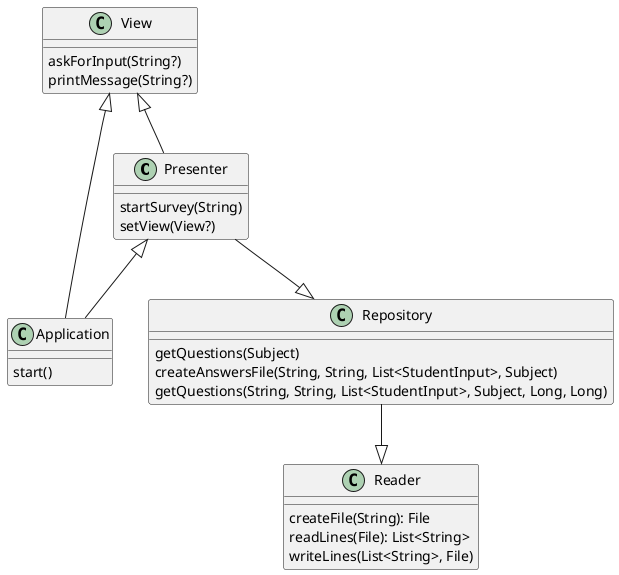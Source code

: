 @startuml
Presenter <|-- Application
View <|-- Application
View <|-- Presenter
Presenter --|> Repository
Repository --|> Reader

Application : start()

Presenter : startSurvey(String)
Presenter : setView(View?)

Reader : createFile(String): File
Reader : readLines(File): List<String>
Reader : writeLines(List<String>, File)

Repository : getQuestions(Subject)
Repository : createAnswersFile(String, String, List<StudentInput>, Subject)
Repository : getQuestions(String, String, List<StudentInput>, Subject, Long, Long)

View : askForInput(String?)
View : printMessage(String?)
@enduml
